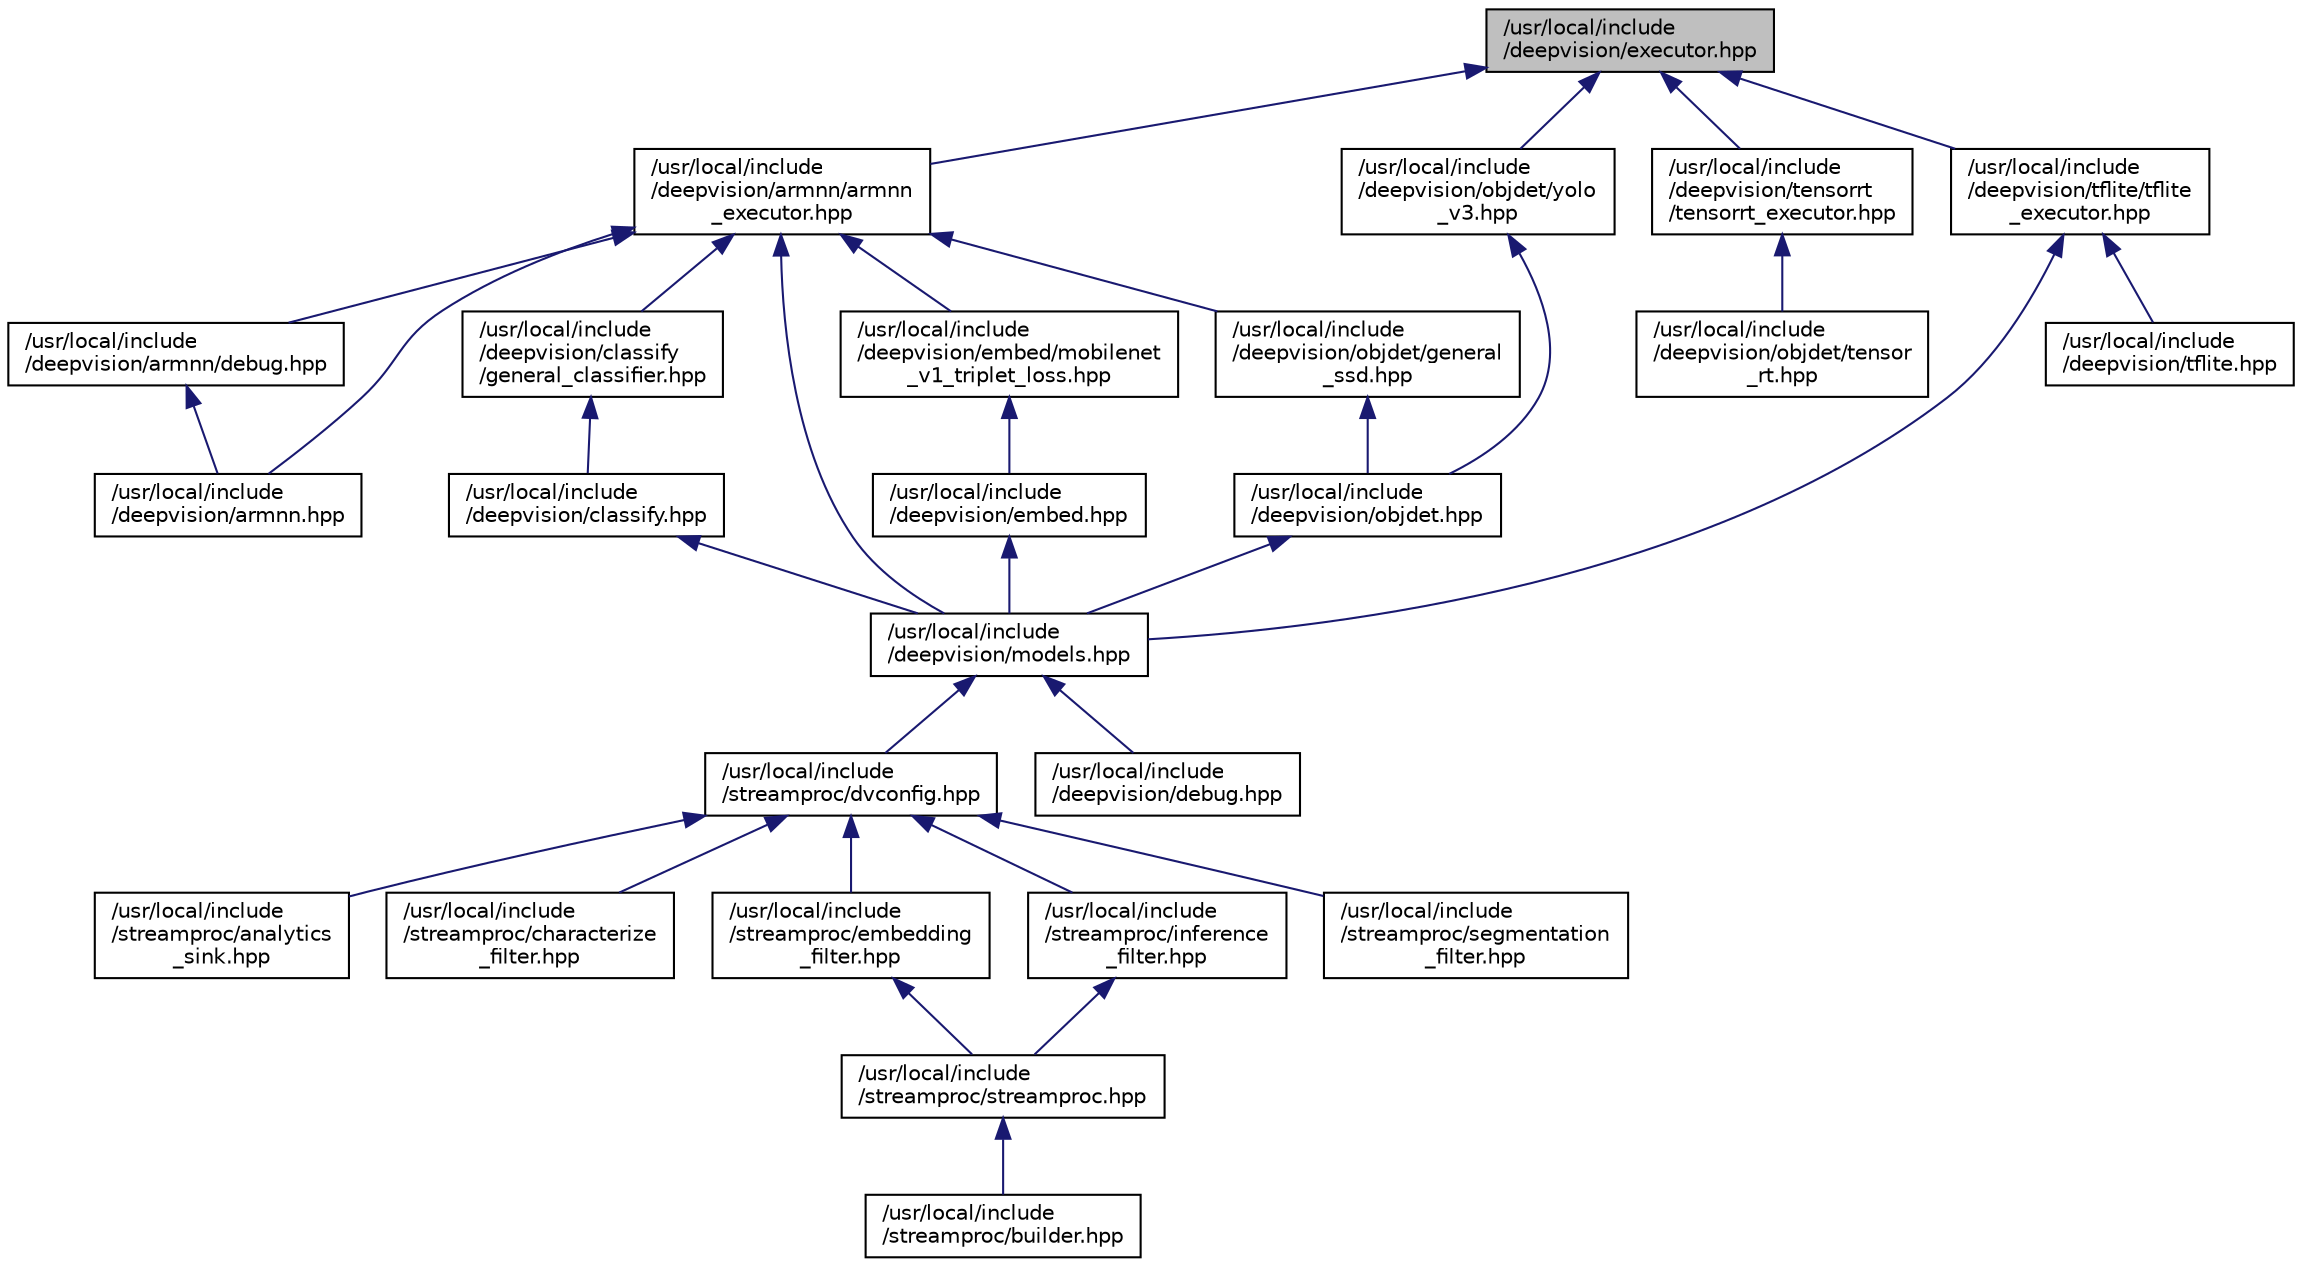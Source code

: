 digraph "/usr/local/include/deepvision/executor.hpp"
{
  edge [fontname="Helvetica",fontsize="10",labelfontname="Helvetica",labelfontsize="10"];
  node [fontname="Helvetica",fontsize="10",shape=record];
  Node17 [label="/usr/local/include\l/deepvision/executor.hpp",height=0.2,width=0.4,color="black", fillcolor="grey75", style="filled", fontcolor="black"];
  Node17 -> Node18 [dir="back",color="midnightblue",fontsize="10",style="solid",fontname="Helvetica"];
  Node18 [label="/usr/local/include\l/deepvision/armnn/armnn\l_executor.hpp",height=0.2,width=0.4,color="black", fillcolor="white", style="filled",URL="$d3/dd7/armnn__executor_8hpp.html"];
  Node18 -> Node19 [dir="back",color="midnightblue",fontsize="10",style="solid",fontname="Helvetica"];
  Node19 [label="/usr/local/include\l/deepvision/armnn/debug.hpp",height=0.2,width=0.4,color="black", fillcolor="white", style="filled",URL="$d4/de9/deepvision_2armnn_2debug_8hpp.html"];
  Node19 -> Node20 [dir="back",color="midnightblue",fontsize="10",style="solid",fontname="Helvetica"];
  Node20 [label="/usr/local/include\l/deepvision/armnn.hpp",height=0.2,width=0.4,color="black", fillcolor="white", style="filled",URL="$d0/d0d/armnn_8hpp.html"];
  Node18 -> Node20 [dir="back",color="midnightblue",fontsize="10",style="solid",fontname="Helvetica"];
  Node18 -> Node21 [dir="back",color="midnightblue",fontsize="10",style="solid",fontname="Helvetica"];
  Node21 [label="/usr/local/include\l/deepvision/classify\l/general_classifier.hpp",height=0.2,width=0.4,color="black", fillcolor="white", style="filled",URL="$d4/dd5/general__classifier_8hpp.html"];
  Node21 -> Node22 [dir="back",color="midnightblue",fontsize="10",style="solid",fontname="Helvetica"];
  Node22 [label="/usr/local/include\l/deepvision/classify.hpp",height=0.2,width=0.4,color="black", fillcolor="white", style="filled",URL="$df/d75/classify_8hpp.html"];
  Node22 -> Node23 [dir="back",color="midnightblue",fontsize="10",style="solid",fontname="Helvetica"];
  Node23 [label="/usr/local/include\l/deepvision/models.hpp",height=0.2,width=0.4,color="black", fillcolor="white", style="filled",URL="$dd/d24/deepvision_2models_8hpp.html"];
  Node23 -> Node24 [dir="back",color="midnightblue",fontsize="10",style="solid",fontname="Helvetica"];
  Node24 [label="/usr/local/include\l/streamproc/dvconfig.hpp",height=0.2,width=0.4,color="black", fillcolor="white", style="filled",URL="$d8/df4/dvconfig_8hpp.html"];
  Node24 -> Node25 [dir="back",color="midnightblue",fontsize="10",style="solid",fontname="Helvetica"];
  Node25 [label="/usr/local/include\l/streamproc/analytics\l_sink.hpp",height=0.2,width=0.4,color="black", fillcolor="white", style="filled",URL="$d4/de6/analytics__sink_8hpp.html"];
  Node24 -> Node26 [dir="back",color="midnightblue",fontsize="10",style="solid",fontname="Helvetica"];
  Node26 [label="/usr/local/include\l/streamproc/characterize\l_filter.hpp",height=0.2,width=0.4,color="black", fillcolor="white", style="filled",URL="$d6/de5/characterize__filter_8hpp.html"];
  Node24 -> Node27 [dir="back",color="midnightblue",fontsize="10",style="solid",fontname="Helvetica"];
  Node27 [label="/usr/local/include\l/streamproc/embedding\l_filter.hpp",height=0.2,width=0.4,color="black", fillcolor="white", style="filled",URL="$d7/daf/embedding__filter_8hpp.html"];
  Node27 -> Node28 [dir="back",color="midnightblue",fontsize="10",style="solid",fontname="Helvetica"];
  Node28 [label="/usr/local/include\l/streamproc/streamproc.hpp",height=0.2,width=0.4,color="black", fillcolor="white", style="filled",URL="$de/dc1/streamproc_8hpp.html"];
  Node28 -> Node29 [dir="back",color="midnightblue",fontsize="10",style="solid",fontname="Helvetica"];
  Node29 [label="/usr/local/include\l/streamproc/builder.hpp",height=0.2,width=0.4,color="black", fillcolor="white", style="filled",URL="$dc/dcd/builder_8hpp.html"];
  Node24 -> Node30 [dir="back",color="midnightblue",fontsize="10",style="solid",fontname="Helvetica"];
  Node30 [label="/usr/local/include\l/streamproc/inference\l_filter.hpp",height=0.2,width=0.4,color="black", fillcolor="white", style="filled",URL="$d6/d30/inference__filter_8hpp.html"];
  Node30 -> Node28 [dir="back",color="midnightblue",fontsize="10",style="solid",fontname="Helvetica"];
  Node24 -> Node31 [dir="back",color="midnightblue",fontsize="10",style="solid",fontname="Helvetica"];
  Node31 [label="/usr/local/include\l/streamproc/segmentation\l_filter.hpp",height=0.2,width=0.4,color="black", fillcolor="white", style="filled",URL="$d8/d7e/segmentation__filter_8hpp.html"];
  Node23 -> Node32 [dir="back",color="midnightblue",fontsize="10",style="solid",fontname="Helvetica"];
  Node32 [label="/usr/local/include\l/deepvision/debug.hpp",height=0.2,width=0.4,color="black", fillcolor="white", style="filled",URL="$dd/daa/deepvision_2debug_8hpp.html"];
  Node18 -> Node33 [dir="back",color="midnightblue",fontsize="10",style="solid",fontname="Helvetica"];
  Node33 [label="/usr/local/include\l/deepvision/embed/mobilenet\l_v1_triplet_loss.hpp",height=0.2,width=0.4,color="black", fillcolor="white", style="filled",URL="$d5/d3d/mobilenet__v1__triplet__loss_8hpp.html"];
  Node33 -> Node34 [dir="back",color="midnightblue",fontsize="10",style="solid",fontname="Helvetica"];
  Node34 [label="/usr/local/include\l/deepvision/embed.hpp",height=0.2,width=0.4,color="black", fillcolor="white", style="filled",URL="$d7/db7/embed_8hpp.html"];
  Node34 -> Node23 [dir="back",color="midnightblue",fontsize="10",style="solid",fontname="Helvetica"];
  Node18 -> Node23 [dir="back",color="midnightblue",fontsize="10",style="solid",fontname="Helvetica"];
  Node18 -> Node35 [dir="back",color="midnightblue",fontsize="10",style="solid",fontname="Helvetica"];
  Node35 [label="/usr/local/include\l/deepvision/objdet/general\l_ssd.hpp",height=0.2,width=0.4,color="black", fillcolor="white", style="filled",URL="$de/da8/general__ssd_8hpp.html"];
  Node35 -> Node36 [dir="back",color="midnightblue",fontsize="10",style="solid",fontname="Helvetica"];
  Node36 [label="/usr/local/include\l/deepvision/objdet.hpp",height=0.2,width=0.4,color="black", fillcolor="white", style="filled",URL="$da/d81/objdet_8hpp.html"];
  Node36 -> Node23 [dir="back",color="midnightblue",fontsize="10",style="solid",fontname="Helvetica"];
  Node17 -> Node37 [dir="back",color="midnightblue",fontsize="10",style="solid",fontname="Helvetica"];
  Node37 [label="/usr/local/include\l/deepvision/objdet/yolo\l_v3.hpp",height=0.2,width=0.4,color="black", fillcolor="white", style="filled",URL="$da/df9/yolo__v3_8hpp.html"];
  Node37 -> Node36 [dir="back",color="midnightblue",fontsize="10",style="solid",fontname="Helvetica"];
  Node17 -> Node38 [dir="back",color="midnightblue",fontsize="10",style="solid",fontname="Helvetica"];
  Node38 [label="/usr/local/include\l/deepvision/tensorrt\l/tensorrt_executor.hpp",height=0.2,width=0.4,color="black", fillcolor="white", style="filled",URL="$dd/db5/tensorrt__executor_8hpp.html"];
  Node38 -> Node39 [dir="back",color="midnightblue",fontsize="10",style="solid",fontname="Helvetica"];
  Node39 [label="/usr/local/include\l/deepvision/objdet/tensor\l_rt.hpp",height=0.2,width=0.4,color="black", fillcolor="white", style="filled",URL="$d9/dc8/tensor__rt_8hpp.html"];
  Node17 -> Node40 [dir="back",color="midnightblue",fontsize="10",style="solid",fontname="Helvetica"];
  Node40 [label="/usr/local/include\l/deepvision/tflite/tflite\l_executor.hpp",height=0.2,width=0.4,color="black", fillcolor="white", style="filled",URL="$db/d9a/tflite__executor_8hpp.html"];
  Node40 -> Node23 [dir="back",color="midnightblue",fontsize="10",style="solid",fontname="Helvetica"];
  Node40 -> Node41 [dir="back",color="midnightblue",fontsize="10",style="solid",fontname="Helvetica"];
  Node41 [label="/usr/local/include\l/deepvision/tflite.hpp",height=0.2,width=0.4,color="black", fillcolor="white", style="filled",URL="$d8/d0a/tflite_8hpp.html"];
}
